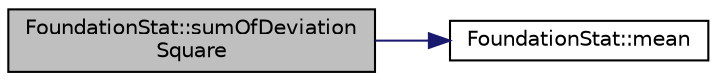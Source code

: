 digraph "FoundationStat::sumOfDeviationSquare"
{
  bgcolor="transparent";
  edge [fontname="Helvetica",fontsize="10",labelfontname="Helvetica",labelfontsize="10"];
  node [fontname="Helvetica",fontsize="10",shape=record];
  rankdir="LR";
  Node39 [label="FoundationStat::sumOfDeviation\lSquare",height=0.2,width=0.4,color="black", fillcolor="grey75", style="filled", fontcolor="black"];
  Node39 -> Node40 [color="midnightblue",fontsize="10",style="solid",fontname="Helvetica"];
  Node40 [label="FoundationStat::mean",height=0.2,width=0.4,color="black",URL="$class_foundation_stat.html#a0068d0a7bb637401eecd032a0b6b9d0c",tooltip="평균을 계산합니다. "];
}
